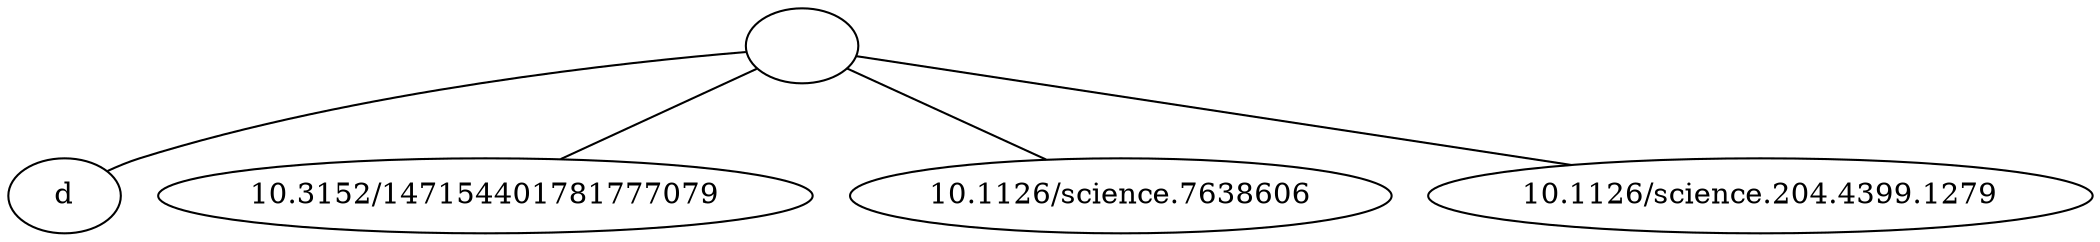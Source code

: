 strict graph mind_map190 {
	"" -- d
	"" -- "10.3152/147154401781777079"
	"" -- "10.1126/science.7638606"
	"" -- "10.1126/science.204.4399.1279"
}
